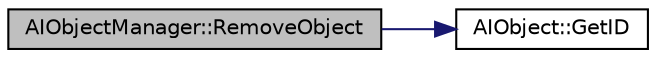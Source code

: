 digraph "AIObjectManager::RemoveObject"
{
  edge [fontname="Helvetica",fontsize="10",labelfontname="Helvetica",labelfontsize="10"];
  node [fontname="Helvetica",fontsize="10",shape=record];
  rankdir="LR";
  Node1 [label="AIObjectManager::RemoveObject",height=0.2,width=0.4,color="black", fillcolor="grey75", style="filled" fontcolor="black"];
  Node1 -> Node2 [color="midnightblue",fontsize="10",style="solid",fontname="Helvetica"];
  Node2 [label="AIObject::GetID",height=0.2,width=0.4,color="black", fillcolor="white", style="filled",URL="$class_a_i_object.html#a7863d72fa8df4c89c628d0b029a8a485",tooltip="Gets the identifier. "];
}
